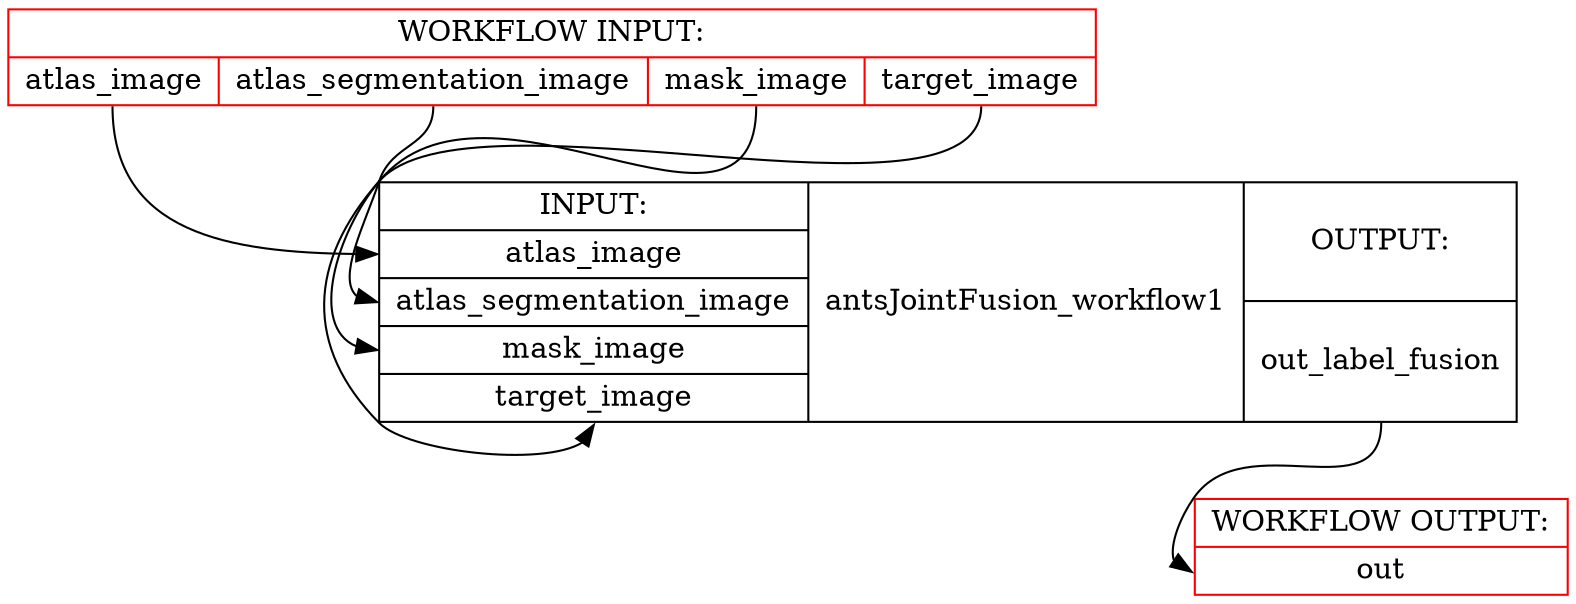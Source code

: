 digraph structs {
node [shape=record];
struct_antsJointFusion_workflow1 [shape=record, label="{INPUT: | <atlas_image> atlas_image | <atlas_segmentation_image> atlas_segmentation_image | <mask_image> mask_image | <target_image> target_image} | antsJointFusion_workflow1 | {OUTPUT: | <out_label_fusion> out_label_fusion}"];
struct_post_processing_node:atlas_image -> struct_antsJointFusion_workflow1:atlas_image;
struct_post_processing_node:atlas_segmentation_image -> struct_antsJointFusion_workflow1:atlas_segmentation_image;
struct_post_processing_node:target_image -> struct_antsJointFusion_workflow1:target_image;
struct_post_processing_node:mask_image -> struct_antsJointFusion_workflow1:mask_image;
struct_post_processing_node [color=red, label="{WORKFLOW INPUT: | {<atlas_image> atlas_image | <atlas_segmentation_image> atlas_segmentation_image | <mask_image> mask_image | <target_image> target_image}}"];
struct_post_processing_node_out [color=red, label="{WORKFLOW OUTPUT: | {<out> out}}"];
struct_antsJointFusion_workflow1:out_label_fusion -> struct_post_processing_node_out:out;
}